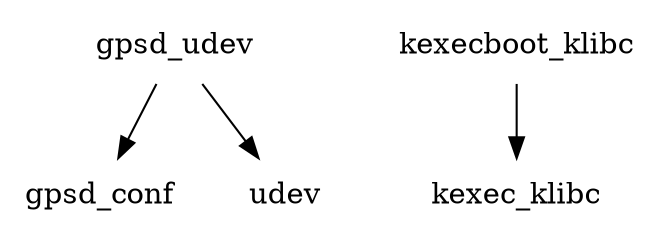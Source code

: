 digraph depends {
    node [shape=plaintext]
gpsd_udev -> gpsd_conf;
gpsd_udev -> udev;
kexecboot_klibc -> kexec_klibc;
}
